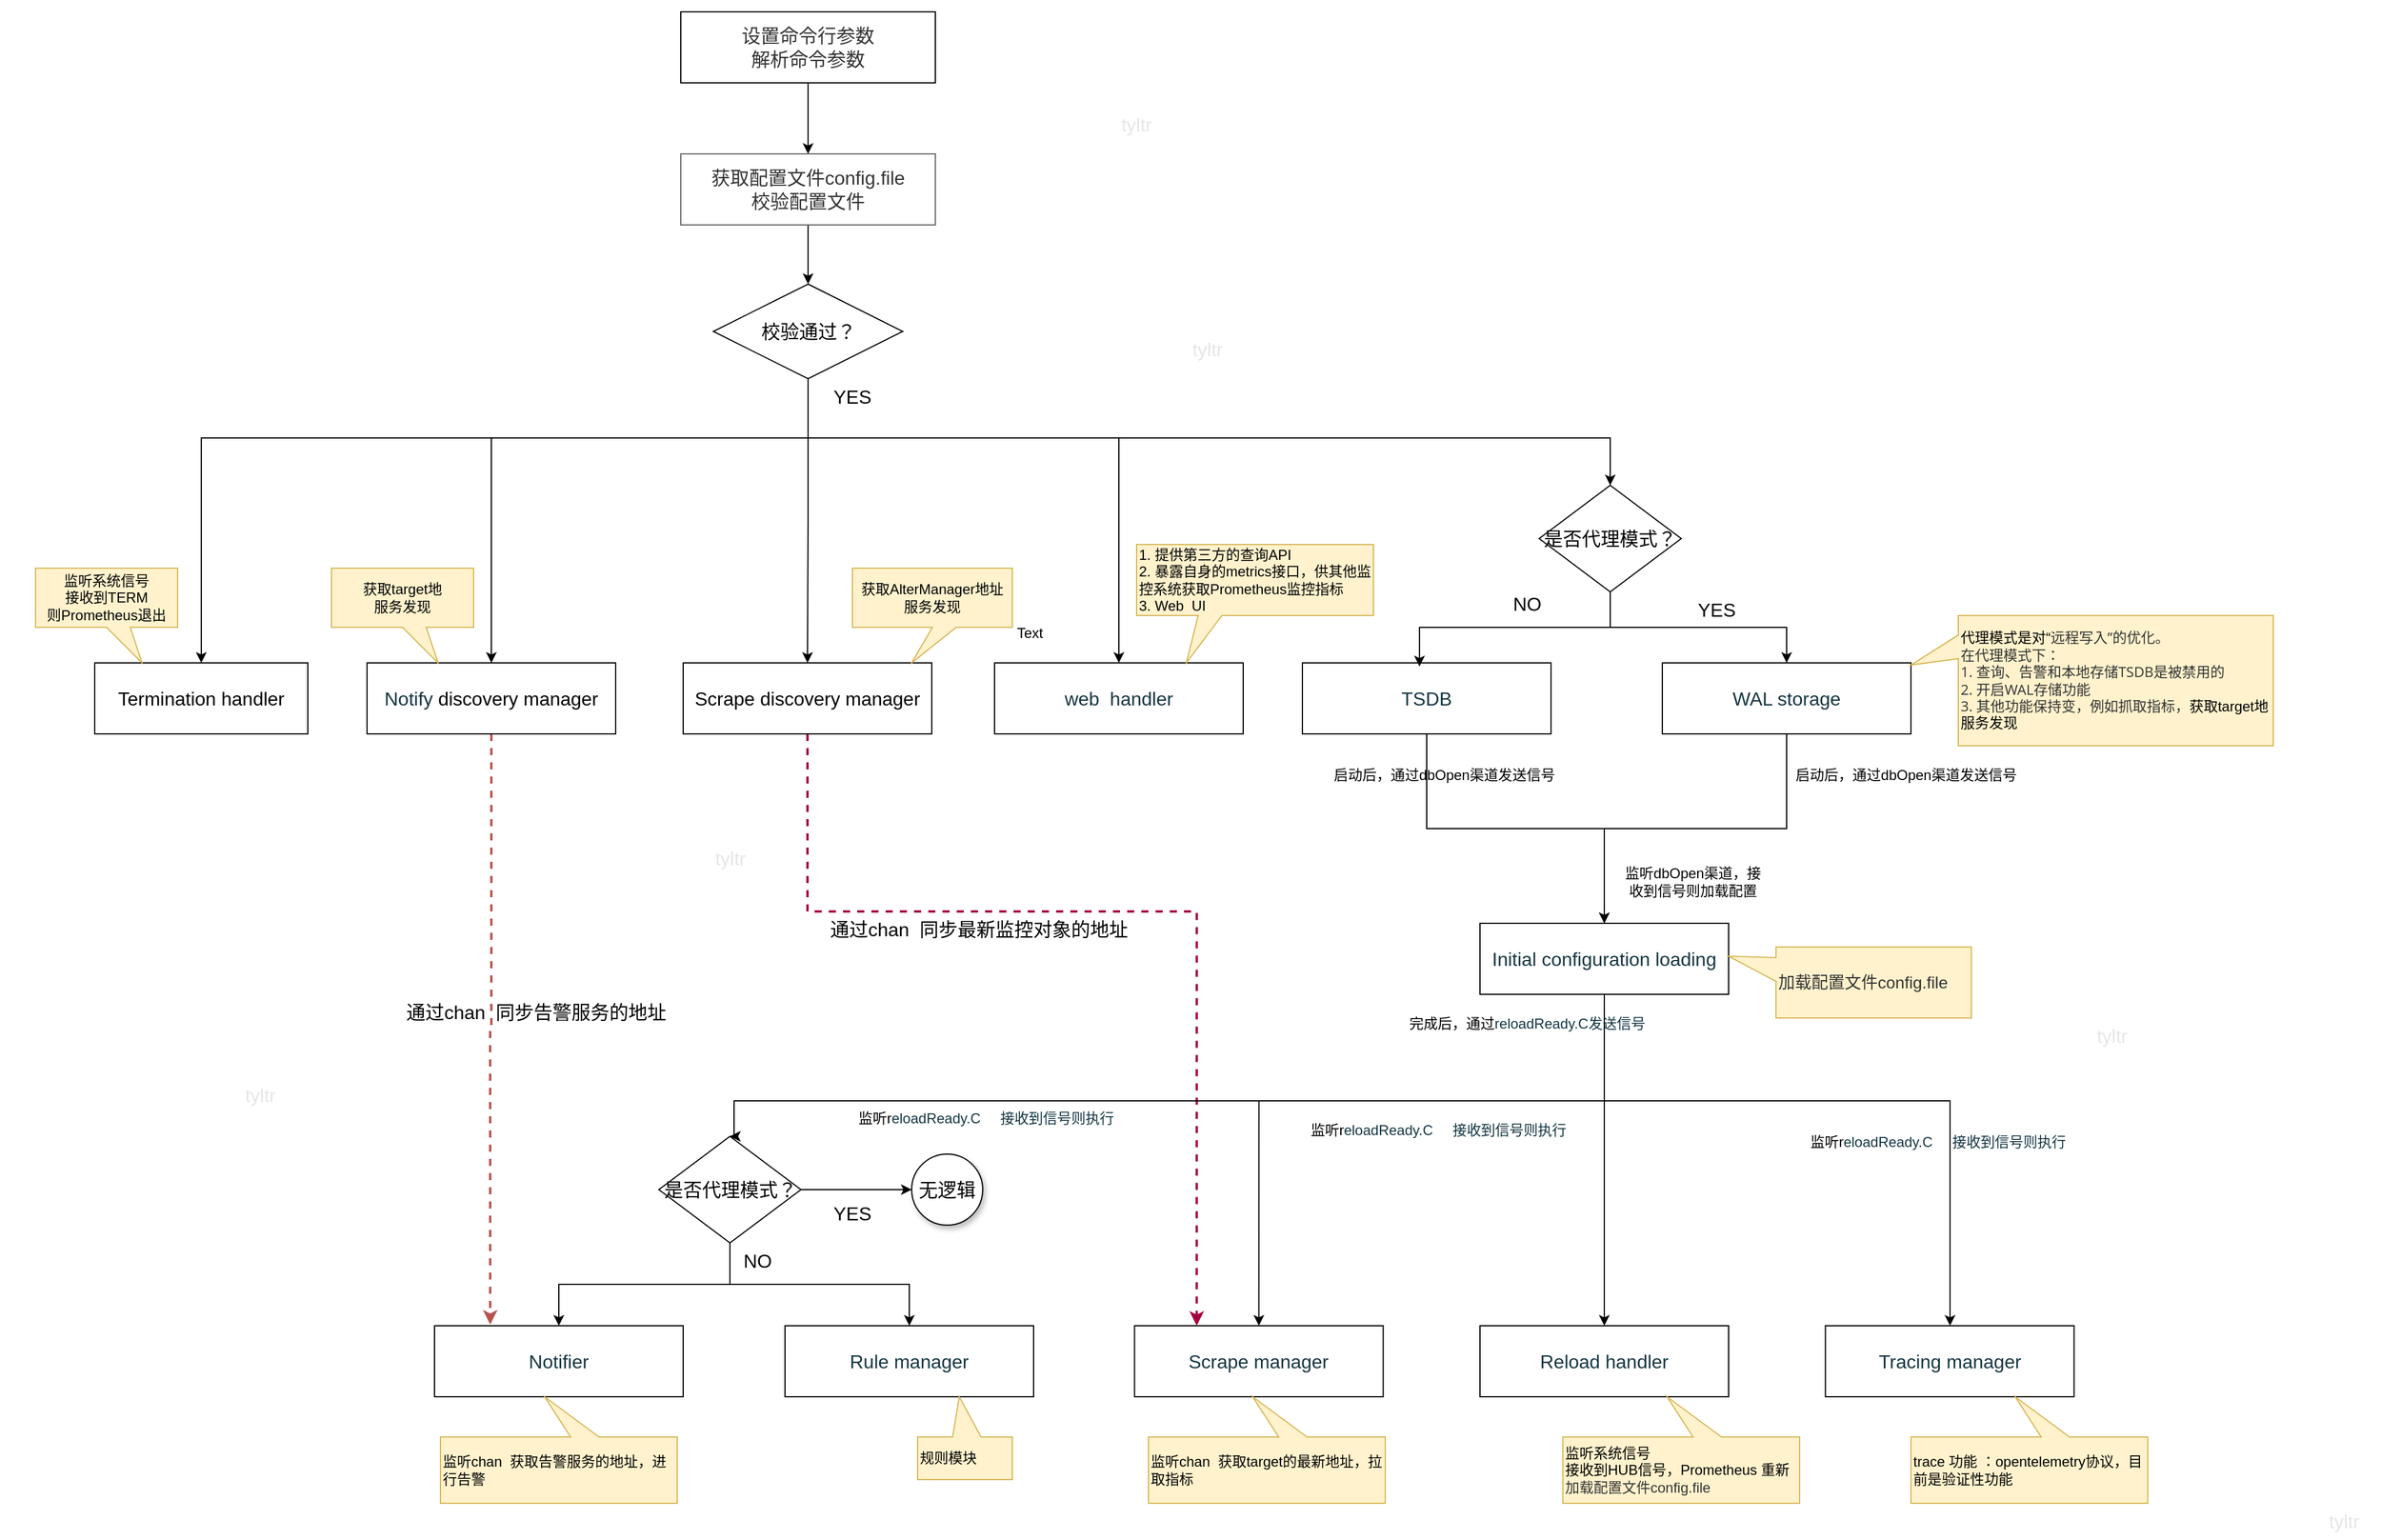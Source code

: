 <mxfile version="24.7.17">
  <diagram name="第 1 页" id="pyD3vghstRLxRCncwUWH">
    <mxGraphModel dx="1674" dy="907" grid="1" gridSize="10" guides="1" tooltips="1" connect="1" arrows="1" fold="1" page="1" pageScale="1" pageWidth="827" pageHeight="1169" background="none" math="0" shadow="0">
      <root>
        <mxCell id="0" />
        <mxCell id="1" parent="0" />
        <mxCell id="j57Ht1CmBVhJHq4vf2Lx-5" style="edgeStyle=orthogonalEdgeStyle;rounded=0;orthogonalLoop=1;jettySize=auto;html=1;exitX=0.5;exitY=1;exitDx=0;exitDy=0;entryX=0.5;entryY=0;entryDx=0;entryDy=0;" parent="1" source="UFW-9TF6IpXk0PB1q6sR-1" target="j57Ht1CmBVhJHq4vf2Lx-4" edge="1">
          <mxGeometry relative="1" as="geometry" />
        </mxCell>
        <mxCell id="UFW-9TF6IpXk0PB1q6sR-1" value="获取配置文件config.file&lt;div style=&quot;font-size: 16px;&quot;&gt;校验配置文件&lt;/div&gt;" style="rounded=0;whiteSpace=wrap;html=1;labelBackgroundColor=none;fillColor=#FFFFFF;strokeColor=#666666;fontColor=#333333;fontSize=16;" parent="1" vertex="1">
          <mxGeometry x="615" y="140" width="215" height="60" as="geometry" />
        </mxCell>
        <mxCell id="j57Ht1CmBVhJHq4vf2Lx-3" value="" style="edgeStyle=orthogonalEdgeStyle;rounded=0;orthogonalLoop=1;jettySize=auto;html=1;" parent="1" source="jQf6ZwEHjVYbVm3GbVBc-33" target="UFW-9TF6IpXk0PB1q6sR-1" edge="1">
          <mxGeometry relative="1" as="geometry" />
        </mxCell>
        <mxCell id="jQf6ZwEHjVYbVm3GbVBc-33" value="&lt;font style=&quot;font-size: 16px;&quot;&gt;设置命令行参数&lt;br&gt;解析命令参数&lt;/font&gt;" style="rounded=0;whiteSpace=wrap;html=1;labelBackgroundColor=none;fillColor=none;strokeColor=#000000;fontColor=#333333;" parent="1" vertex="1">
          <mxGeometry x="615" y="20" width="215" height="60" as="geometry" />
        </mxCell>
        <mxCell id="j57Ht1CmBVhJHq4vf2Lx-20" style="edgeStyle=orthogonalEdgeStyle;rounded=0;orthogonalLoop=1;jettySize=auto;html=1;exitX=0.5;exitY=1;exitDx=0;exitDy=0;" parent="1" source="j57Ht1CmBVhJHq4vf2Lx-4" target="j57Ht1CmBVhJHq4vf2Lx-13" edge="1">
          <mxGeometry relative="1" as="geometry" />
        </mxCell>
        <mxCell id="j57Ht1CmBVhJHq4vf2Lx-21" style="edgeStyle=orthogonalEdgeStyle;rounded=0;orthogonalLoop=1;jettySize=auto;html=1;exitX=0.5;exitY=1;exitDx=0;exitDy=0;entryX=0.5;entryY=0;entryDx=0;entryDy=0;" parent="1" source="j57Ht1CmBVhJHq4vf2Lx-4" target="j57Ht1CmBVhJHq4vf2Lx-11" edge="1">
          <mxGeometry relative="1" as="geometry">
            <Array as="points">
              <mxPoint x="723" y="380" />
              <mxPoint x="455" y="380" />
            </Array>
          </mxGeometry>
        </mxCell>
        <mxCell id="j57Ht1CmBVhJHq4vf2Lx-23" style="edgeStyle=orthogonalEdgeStyle;rounded=0;orthogonalLoop=1;jettySize=auto;html=1;exitX=0.5;exitY=1;exitDx=0;exitDy=0;" parent="1" source="j57Ht1CmBVhJHq4vf2Lx-4" target="j57Ht1CmBVhJHq4vf2Lx-15" edge="1">
          <mxGeometry relative="1" as="geometry">
            <Array as="points">
              <mxPoint x="723" y="380" />
              <mxPoint x="985" y="380" />
            </Array>
          </mxGeometry>
        </mxCell>
        <mxCell id="j57Ht1CmBVhJHq4vf2Lx-25" style="edgeStyle=orthogonalEdgeStyle;rounded=0;orthogonalLoop=1;jettySize=auto;html=1;exitX=0.5;exitY=1;exitDx=0;exitDy=0;entryX=0.5;entryY=0;entryDx=0;entryDy=0;" parent="1" source="j57Ht1CmBVhJHq4vf2Lx-4" target="j57Ht1CmBVhJHq4vf2Lx-24" edge="1">
          <mxGeometry relative="1" as="geometry">
            <Array as="points">
              <mxPoint x="723" y="380" />
              <mxPoint x="1400" y="380" />
            </Array>
          </mxGeometry>
        </mxCell>
        <mxCell id="j57Ht1CmBVhJHq4vf2Lx-26" style="edgeStyle=orthogonalEdgeStyle;rounded=0;orthogonalLoop=1;jettySize=auto;html=1;exitX=0.5;exitY=1;exitDx=0;exitDy=0;entryX=0.5;entryY=0;entryDx=0;entryDy=0;" parent="1" source="j57Ht1CmBVhJHq4vf2Lx-4" target="j57Ht1CmBVhJHq4vf2Lx-7" edge="1">
          <mxGeometry relative="1" as="geometry">
            <Array as="points">
              <mxPoint x="723" y="380" />
              <mxPoint x="210" y="380" />
            </Array>
          </mxGeometry>
        </mxCell>
        <mxCell id="j57Ht1CmBVhJHq4vf2Lx-4" value="&lt;font style=&quot;font-size: 16px;&quot;&gt;校验通过？&lt;/font&gt;" style="rhombus;whiteSpace=wrap;html=1;" parent="1" vertex="1">
          <mxGeometry x="642.5" y="250" width="160" height="80" as="geometry" />
        </mxCell>
        <mxCell id="j57Ht1CmBVhJHq4vf2Lx-7" value="&lt;font style=&quot;font-size: 16px;&quot;&gt;Termination handler&lt;/font&gt;" style="rounded=0;whiteSpace=wrap;html=1;" parent="1" vertex="1">
          <mxGeometry x="120" y="570" width="180" height="60" as="geometry" />
        </mxCell>
        <mxCell id="j57Ht1CmBVhJHq4vf2Lx-10" value="监听系统信号&lt;div&gt;接收到TERM&lt;/div&gt;&lt;div&gt;&lt;span style=&quot;background-color: initial;&quot;&gt;则Prometheus退出&lt;/span&gt;&lt;/div&gt;" style="shape=callout;whiteSpace=wrap;html=1;perimeter=calloutPerimeter;position2=0.75;fillColor=#fff2cc;strokeColor=#d6b656;" parent="1" vertex="1">
          <mxGeometry x="70" y="490" width="120" height="80" as="geometry" />
        </mxCell>
        <mxCell id="j57Ht1CmBVhJHq4vf2Lx-77" value="" style="edgeStyle=orthogonalEdgeStyle;rounded=0;orthogonalLoop=1;jettySize=auto;html=1;entryX=0.224;entryY=-0.017;entryDx=0;entryDy=0;entryPerimeter=0;dashed=1;strokeColor=#b85450;strokeWidth=2;fillColor=#f8cecc;" parent="1" source="j57Ht1CmBVhJHq4vf2Lx-11" target="j57Ht1CmBVhJHq4vf2Lx-61" edge="1">
          <mxGeometry relative="1" as="geometry">
            <mxPoint x="455" y="690" as="targetPoint" />
          </mxGeometry>
        </mxCell>
        <mxCell id="j57Ht1CmBVhJHq4vf2Lx-11" value="&lt;span style=&quot;font-size: 16px; color: rgb(20, 54, 66);&quot;&gt;Notify&lt;/span&gt;&lt;span style=&quot;font-size: 16px;&quot;&gt;&amp;nbsp;discovery manager&lt;/span&gt;" style="rounded=0;whiteSpace=wrap;html=1;labelBackgroundColor=none;" parent="1" vertex="1">
          <mxGeometry x="350" y="570" width="210" height="60" as="geometry" />
        </mxCell>
        <mxCell id="j57Ht1CmBVhJHq4vf2Lx-12" value="获取target地&lt;div&gt;服务发现&lt;/div&gt;" style="shape=callout;whiteSpace=wrap;html=1;perimeter=calloutPerimeter;position2=0.75;fillColor=#fff2cc;strokeColor=#d6b656;" parent="1" vertex="1">
          <mxGeometry x="320" y="490" width="120" height="80" as="geometry" />
        </mxCell>
        <mxCell id="j57Ht1CmBVhJHq4vf2Lx-78" style="edgeStyle=orthogonalEdgeStyle;rounded=0;orthogonalLoop=1;jettySize=auto;html=1;exitX=0.5;exitY=1;exitDx=0;exitDy=0;entryX=0.25;entryY=0;entryDx=0;entryDy=0;dashed=1;strokeWidth=2;strokeColor=#A50040;fillColor=#d80073;" parent="1" source="j57Ht1CmBVhJHq4vf2Lx-13" target="j57Ht1CmBVhJHq4vf2Lx-46" edge="1">
          <mxGeometry relative="1" as="geometry">
            <Array as="points">
              <mxPoint x="722" y="780" />
              <mxPoint x="1051" y="780" />
            </Array>
          </mxGeometry>
        </mxCell>
        <mxCell id="j57Ht1CmBVhJHq4vf2Lx-13" value="&lt;span style=&quot;font-size: 16px;&quot;&gt;Scrape discovery manager&lt;/span&gt;" style="rounded=0;whiteSpace=wrap;html=1;labelBackgroundColor=none;" parent="1" vertex="1">
          <mxGeometry x="617" y="570" width="210" height="60" as="geometry" />
        </mxCell>
        <mxCell id="j57Ht1CmBVhJHq4vf2Lx-14" value="获取AlterManager地址&lt;div&gt;服务发现&lt;/div&gt;" style="shape=callout;whiteSpace=wrap;html=1;perimeter=calloutPerimeter;position2=0.37;fillColor=#fff2cc;strokeColor=#d6b656;" parent="1" vertex="1">
          <mxGeometry x="760" y="490" width="135" height="80" as="geometry" />
        </mxCell>
        <mxCell id="j57Ht1CmBVhJHq4vf2Lx-15" value="&lt;font color=&quot;#143642&quot;&gt;&lt;span style=&quot;font-size: 16px;&quot;&gt;web&amp;nbsp; handler&lt;/span&gt;&lt;/font&gt;" style="rounded=0;whiteSpace=wrap;html=1;labelBackgroundColor=none;" parent="1" vertex="1">
          <mxGeometry x="880" y="570" width="210" height="60" as="geometry" />
        </mxCell>
        <mxCell id="j57Ht1CmBVhJHq4vf2Lx-16" value="1. 提供第三方的查询API&lt;div&gt;2. 暴露自身的metrics接口，供其他监控系统获取Prometheus监控指标&lt;/div&gt;&lt;div&gt;3. Web&amp;nbsp; UI&lt;/div&gt;" style="shape=callout;whiteSpace=wrap;html=1;perimeter=calloutPerimeter;position2=0.21;fillColor=#fff2cc;strokeColor=#d6b656;align=left;size=40;position=0.26;" parent="1" vertex="1">
          <mxGeometry x="1000" y="470" width="200" height="100" as="geometry" />
        </mxCell>
        <mxCell id="j57Ht1CmBVhJHq4vf2Lx-30" style="edgeStyle=orthogonalEdgeStyle;rounded=0;orthogonalLoop=1;jettySize=auto;html=1;exitX=0.5;exitY=1;exitDx=0;exitDy=0;" parent="1" source="j57Ht1CmBVhJHq4vf2Lx-24" target="j57Ht1CmBVhJHq4vf2Lx-28" edge="1">
          <mxGeometry relative="1" as="geometry" />
        </mxCell>
        <mxCell id="j57Ht1CmBVhJHq4vf2Lx-24" value="&lt;font style=&quot;font-size: 16px;&quot;&gt;是否代理模式？&lt;/font&gt;" style="rhombus;whiteSpace=wrap;html=1;" parent="1" vertex="1">
          <mxGeometry x="1340" y="420" width="120" height="90" as="geometry" />
        </mxCell>
        <mxCell id="j57Ht1CmBVhJHq4vf2Lx-41" style="edgeStyle=orthogonalEdgeStyle;rounded=0;orthogonalLoop=1;jettySize=auto;html=1;exitX=0.5;exitY=1;exitDx=0;exitDy=0;entryX=0.5;entryY=0;entryDx=0;entryDy=0;" parent="1" source="j57Ht1CmBVhJHq4vf2Lx-27" target="j57Ht1CmBVhJHq4vf2Lx-35" edge="1">
          <mxGeometry relative="1" as="geometry" />
        </mxCell>
        <mxCell id="j57Ht1CmBVhJHq4vf2Lx-27" value="&lt;font color=&quot;#143642&quot;&gt;&lt;span style=&quot;font-size: 16px;&quot;&gt;TSDB&lt;/span&gt;&lt;/font&gt;" style="rounded=0;whiteSpace=wrap;html=1;labelBackgroundColor=none;" parent="1" vertex="1">
          <mxGeometry x="1140" y="570" width="210" height="60" as="geometry" />
        </mxCell>
        <mxCell id="j57Ht1CmBVhJHq4vf2Lx-37" style="edgeStyle=orthogonalEdgeStyle;rounded=0;orthogonalLoop=1;jettySize=auto;html=1;exitX=0.5;exitY=1;exitDx=0;exitDy=0;entryX=0.5;entryY=0;entryDx=0;entryDy=0;" parent="1" source="j57Ht1CmBVhJHq4vf2Lx-28" target="j57Ht1CmBVhJHq4vf2Lx-35" edge="1">
          <mxGeometry relative="1" as="geometry" />
        </mxCell>
        <mxCell id="j57Ht1CmBVhJHq4vf2Lx-28" value="&lt;span style=&quot;color: rgb(20, 54, 66);&quot;&gt;&lt;font style=&quot;font-size: 16px;&quot;&gt;WAL storage&lt;/font&gt;&lt;/span&gt;" style="rounded=0;whiteSpace=wrap;html=1;labelBackgroundColor=none;" parent="1" vertex="1">
          <mxGeometry x="1444" y="570" width="210" height="60" as="geometry" />
        </mxCell>
        <mxCell id="j57Ht1CmBVhJHq4vf2Lx-29" style="edgeStyle=orthogonalEdgeStyle;rounded=0;orthogonalLoop=1;jettySize=auto;html=1;exitX=0.5;exitY=1;exitDx=0;exitDy=0;entryX=0.471;entryY=0.05;entryDx=0;entryDy=0;entryPerimeter=0;" parent="1" source="j57Ht1CmBVhJHq4vf2Lx-24" target="j57Ht1CmBVhJHq4vf2Lx-27" edge="1">
          <mxGeometry relative="1" as="geometry" />
        </mxCell>
        <mxCell id="j57Ht1CmBVhJHq4vf2Lx-31" value="&lt;font style=&quot;font-size: 16px;&quot;&gt;NO&lt;/font&gt;" style="text;html=1;align=center;verticalAlign=middle;whiteSpace=wrap;rounded=0;" parent="1" vertex="1">
          <mxGeometry x="1300" y="505" width="60" height="30" as="geometry" />
        </mxCell>
        <mxCell id="j57Ht1CmBVhJHq4vf2Lx-32" value="&lt;span style=&quot;font-size: 16px;&quot;&gt;YES&lt;/span&gt;" style="text;html=1;align=center;verticalAlign=middle;whiteSpace=wrap;rounded=0;" parent="1" vertex="1">
          <mxGeometry x="1460" y="510" width="60" height="30" as="geometry" />
        </mxCell>
        <mxCell id="j57Ht1CmBVhJHq4vf2Lx-49" style="edgeStyle=orthogonalEdgeStyle;rounded=0;orthogonalLoop=1;jettySize=auto;html=1;exitX=0.5;exitY=1;exitDx=0;exitDy=0;entryX=0.5;entryY=0;entryDx=0;entryDy=0;" parent="1" source="j57Ht1CmBVhJHq4vf2Lx-35" target="j57Ht1CmBVhJHq4vf2Lx-46" edge="1">
          <mxGeometry relative="1" as="geometry">
            <Array as="points">
              <mxPoint x="1395" y="940" />
              <mxPoint x="1103" y="940" />
            </Array>
          </mxGeometry>
        </mxCell>
        <mxCell id="j57Ht1CmBVhJHq4vf2Lx-50" style="edgeStyle=orthogonalEdgeStyle;rounded=0;orthogonalLoop=1;jettySize=auto;html=1;exitX=0.5;exitY=1;exitDx=0;exitDy=0;" parent="1" source="j57Ht1CmBVhJHq4vf2Lx-35" target="j57Ht1CmBVhJHq4vf2Lx-47" edge="1">
          <mxGeometry relative="1" as="geometry" />
        </mxCell>
        <mxCell id="j57Ht1CmBVhJHq4vf2Lx-59" style="edgeStyle=orthogonalEdgeStyle;rounded=0;orthogonalLoop=1;jettySize=auto;html=1;exitX=0.5;exitY=1;exitDx=0;exitDy=0;" parent="1" source="j57Ht1CmBVhJHq4vf2Lx-35" target="j57Ht1CmBVhJHq4vf2Lx-48" edge="1">
          <mxGeometry relative="1" as="geometry">
            <Array as="points">
              <mxPoint x="1395" y="940" />
              <mxPoint x="1687" y="940" />
            </Array>
          </mxGeometry>
        </mxCell>
        <mxCell id="j57Ht1CmBVhJHq4vf2Lx-60" style="edgeStyle=orthogonalEdgeStyle;rounded=0;orthogonalLoop=1;jettySize=auto;html=1;exitX=0.5;exitY=1;exitDx=0;exitDy=0;entryX=0.5;entryY=0;entryDx=0;entryDy=0;" parent="1" source="j57Ht1CmBVhJHq4vf2Lx-35" target="j57Ht1CmBVhJHq4vf2Lx-57" edge="1">
          <mxGeometry relative="1" as="geometry">
            <Array as="points">
              <mxPoint x="1395" y="940" />
              <mxPoint x="660" y="940" />
              <mxPoint x="660" y="970" />
            </Array>
          </mxGeometry>
        </mxCell>
        <mxCell id="j57Ht1CmBVhJHq4vf2Lx-35" value="&lt;span style=&quot;color: rgb(20, 54, 66);&quot;&gt;&lt;font style=&quot;font-size: 16px;&quot;&gt;Initial configuration loading&lt;/font&gt;&lt;/span&gt;" style="rounded=0;whiteSpace=wrap;html=1;" parent="1" vertex="1">
          <mxGeometry x="1290" y="790" width="210" height="60" as="geometry" />
        </mxCell>
        <mxCell id="j57Ht1CmBVhJHq4vf2Lx-39" value="&lt;span style=&quot;color: rgb(51, 51, 51); text-align: center; font-size: 14px;&quot;&gt;&lt;font style=&quot;font-size: 14px;&quot;&gt;加载配置文件config.file&lt;/font&gt;&lt;/span&gt;" style="shape=callout;whiteSpace=wrap;html=1;perimeter=calloutPerimeter;position2=0.13;fillColor=#fff2cc;strokeColor=#d6b656;align=left;size=40;position=0.15;base=20;direction=south;" parent="1" vertex="1">
          <mxGeometry x="1500" y="810" width="205" height="60" as="geometry" />
        </mxCell>
        <mxCell id="j57Ht1CmBVhJHq4vf2Lx-40" value="&lt;div style=&quot;orphans: 4;&quot;&gt;&lt;font style=&quot;background-color: initial;&quot;&gt;代理模式是对“&lt;span style=&quot;caret-color: rgb(0, 122, 255); color: rgb(51, 51, 51); font-family: &amp;quot;Open Sans&amp;quot;, &amp;quot;Clear Sans&amp;quot;, &amp;quot;Helvetica Neue&amp;quot;, Helvetica, Arial, &amp;quot;Segoe UI Emoji&amp;quot;, sans-serif; orphans: 4; white-space-collapse: preserve;&quot;&gt;远程写入”的优化。&lt;/span&gt;&lt;/font&gt;&lt;/div&gt;&lt;div style=&quot;orphans: 4;&quot;&gt;&lt;span style=&quot;background-color: initial; caret-color: rgb(0, 122, 255); white-space-collapse: preserve;&quot;&gt;&lt;font face=&quot;Open Sans, Clear Sans, Helvetica Neue, Helvetica, Arial, Segoe UI Emoji, sans-serif&quot; color=&quot;#333333&quot;&gt;在代理模式下：&lt;/font&gt;&lt;/span&gt;&lt;/div&gt;&lt;div style=&quot;orphans: 4;&quot;&gt;&lt;span style=&quot;color: rgb(51, 51, 51); font-family: &amp;quot;Open Sans&amp;quot;, &amp;quot;Clear Sans&amp;quot;, &amp;quot;Helvetica Neue&amp;quot;, Helvetica, Arial, &amp;quot;Segoe UI Emoji&amp;quot;, sans-serif; background-color: initial; caret-color: rgb(0, 122, 255); white-space-collapse: preserve;&quot;&gt;1. 查询、告警和本地存储TSDB是被禁用的&lt;/span&gt;&lt;br&gt;&lt;span style=&quot;color: rgb(51, 51, 51); font-family: &amp;quot;Open Sans&amp;quot;, &amp;quot;Clear Sans&amp;quot;, &amp;quot;Helvetica Neue&amp;quot;, Helvetica, Arial, &amp;quot;Segoe UI Emoji&amp;quot;, sans-serif; background-color: initial; caret-color: rgb(0, 122, 255); white-space-collapse: preserve;&quot;&gt;2. 开启WAL存储功能&lt;/span&gt;&lt;br&gt;&lt;/div&gt;&lt;div style=&quot;orphans: 4;&quot;&gt;&lt;span style=&quot;color: rgb(51, 51, 51); font-family: &amp;quot;Open Sans&amp;quot;, &amp;quot;Clear Sans&amp;quot;, &amp;quot;Helvetica Neue&amp;quot;, Helvetica, Arial, &amp;quot;Segoe UI Emoji&amp;quot;, sans-serif; background-color: initial; caret-color: rgb(0, 122, 255); white-space-collapse: preserve;&quot;&gt;3. 其他功能保持变，例如抓取指标，&lt;/span&gt;&lt;span style=&quot;text-align: center; background-color: initial;&quot;&gt;获取target地&lt;/span&gt;&lt;span style=&quot;text-align: center; background-color: initial;&quot;&gt;服务发现&lt;/span&gt;&lt;/div&gt;" style="shape=callout;whiteSpace=wrap;html=1;perimeter=calloutPerimeter;position2=0.38;fillColor=#fff2cc;strokeColor=#d6b656;align=left;size=40;position=0.15;base=20;direction=south;" parent="1" vertex="1">
          <mxGeometry x="1654" y="530" width="306" height="110" as="geometry" />
        </mxCell>
        <mxCell id="j57Ht1CmBVhJHq4vf2Lx-42" value="启动后，通过dbOpen渠道发送信号" style="text;html=1;align=center;verticalAlign=middle;whiteSpace=wrap;rounded=0;" parent="1" vertex="1">
          <mxGeometry x="1540" y="650" width="220" height="30" as="geometry" />
        </mxCell>
        <mxCell id="j57Ht1CmBVhJHq4vf2Lx-43" value="启动后，通过dbOpen渠道发送信号" style="text;html=1;align=center;verticalAlign=middle;whiteSpace=wrap;rounded=0;" parent="1" vertex="1">
          <mxGeometry x="1150" y="650" width="220" height="30" as="geometry" />
        </mxCell>
        <mxCell id="j57Ht1CmBVhJHq4vf2Lx-44" value="监听dbOpen渠道，接收到信号则加载配置" style="text;html=1;align=center;verticalAlign=middle;whiteSpace=wrap;rounded=0;" parent="1" vertex="1">
          <mxGeometry x="1410" y="740" width="120" height="30" as="geometry" />
        </mxCell>
        <mxCell id="j57Ht1CmBVhJHq4vf2Lx-46" value="&lt;span style=&quot;color: rgb(20, 54, 66);&quot;&gt;&lt;font style=&quot;font-size: 16px;&quot;&gt;Scrape manager&lt;/font&gt;&lt;/span&gt;" style="rounded=0;whiteSpace=wrap;html=1;" parent="1" vertex="1">
          <mxGeometry x="998.25" y="1130" width="210" height="60" as="geometry" />
        </mxCell>
        <mxCell id="j57Ht1CmBVhJHq4vf2Lx-47" value="&lt;span style=&quot;color: rgb(20, 54, 66);&quot;&gt;&lt;font style=&quot;font-size: 16px;&quot;&gt;Reload handler&lt;/font&gt;&lt;/span&gt;" style="rounded=0;whiteSpace=wrap;html=1;" parent="1" vertex="1">
          <mxGeometry x="1290" y="1130" width="210" height="60" as="geometry" />
        </mxCell>
        <mxCell id="j57Ht1CmBVhJHq4vf2Lx-48" value="&lt;span style=&quot;color: rgb(20, 54, 66);&quot;&gt;&lt;font style=&quot;font-size: 16px;&quot;&gt;Tracing manager&lt;/font&gt;&lt;/span&gt;" style="rounded=0;whiteSpace=wrap;html=1;" parent="1" vertex="1">
          <mxGeometry x="1581.75" y="1130" width="210" height="60" as="geometry" />
        </mxCell>
        <mxCell id="j57Ht1CmBVhJHq4vf2Lx-54" value="完成后，通过&lt;span style=&quot;color: rgb(20, 54, 66);&quot;&gt;reloadReady.C发送信号&lt;/span&gt;&lt;span style=&quot;color: rgba(0, 0, 0, 0); font-family: monospace; font-size: 0px; text-align: start; text-wrap: nowrap;&quot;&gt;%3CmxGraphModel%3E%3Croot%3E%3CmxCell%20id%3D%220%22%2F%3E%3CmxCell%20id%3D%221%22%20parent%3D%220%22%2F%3E%3CmxCell%20id%3D%222%22%20value%3D%22%E7%9B%91%E5%90%ACdbOpen%E6%B8%A0%E9%81%93%EF%BC%8C%E6%8E%A5%E6%94%B6%E5%88%B0%E4%BF%A1%E5%8F%B7%E5%88%99%E5%8A%A0%E8%BD%BD%E9%85%8D%E7%BD%AE%22%20style%3D%22text%3Bhtml%3D1%3Balign%3Dcenter%3BverticalAlign%3Dmiddle%3BwhiteSpace%3Dwrap%3Brounded%3D0%3B%22%20vertex%3D%221%22%20parent%3D%221%22%3E%3CmxGeometry%20x%3D%221410%22%20y%3D%22740%22%20width%3D%22120%22%20height%3D%2230%22%20as%3D%22geometry%22%2F%3E%3C%2FmxCell%3E%3C%2Froot%3E%3C%2FmxGraphModel%3E&lt;/span&gt;" style="text;html=1;align=center;verticalAlign=middle;whiteSpace=wrap;rounded=0;" parent="1" vertex="1">
          <mxGeometry x="1225" y="860" width="210" height="30" as="geometry" />
        </mxCell>
        <mxCell id="j57Ht1CmBVhJHq4vf2Lx-56" value="监听r&lt;span style=&quot;color: rgb(20, 54, 66);&quot;&gt;eloadReady.C&amp;nbsp; &amp;nbsp; &amp;nbsp;&lt;/span&gt;&lt;span style=&quot;background-color: initial; color: rgb(20, 54, 66);&quot;&gt;接收到信号则执行&lt;/span&gt;&lt;span style=&quot;background-color: initial; text-wrap: nowrap; color: rgba(0, 0, 0, 0); font-family: monospace; font-size: 0px; text-align: start;&quot;&gt;%3CmxGraphModel%3E%3Croot%3E%3CmxCell%20id%3D%220%22%2F%3E%3CmxCell%20id%3D%221%22%20parent%3D%220%22%2F%3E%3CmxCell%20id%3D%222%22%20value%3D%22%E7%9B%91%E5%90%ACdbOpen%E6%B8%A0%E9%81%93%EF%BC%8C%E6%8E%A5%E6%94%B6%E5%88%B0%E4%BF%A1%E5%8F%B7%E5%88%99%E5%8A%A0%E8%BD%BD%E9%85%8D%E7%BD%AE%22%20style%3D%22text%3Bhtml%3D1%3Balign%3Dcenter%3BverticalAlign%3Dmiddle%3BwhiteSpace%3Dwrap%3Brounded%3D0%3B%22%20vertex%3D%221%22%20parent%3D%221%22%3E%3CmxGeometry%20x%3D%221410%22%20y%3D%22740%22%20width%3D%22120%22%20height%3D%2230%22%20as%3D%22geometry%22%2F%3E%3C%2FmxCell%3E%3C%2Froot%3E%3C%2FmxGraphModel%3E&lt;/span&gt;" style="text;html=1;align=center;verticalAlign=middle;whiteSpace=wrap;rounded=0;" parent="1" vertex="1">
          <mxGeometry x="1561.75" y="960" width="230" height="30" as="geometry" />
        </mxCell>
        <mxCell id="j57Ht1CmBVhJHq4vf2Lx-63" style="edgeStyle=orthogonalEdgeStyle;rounded=0;orthogonalLoop=1;jettySize=auto;html=1;exitX=0.5;exitY=1;exitDx=0;exitDy=0;entryX=0.5;entryY=0;entryDx=0;entryDy=0;" parent="1" source="j57Ht1CmBVhJHq4vf2Lx-57" target="j57Ht1CmBVhJHq4vf2Lx-61" edge="1">
          <mxGeometry relative="1" as="geometry" />
        </mxCell>
        <mxCell id="j57Ht1CmBVhJHq4vf2Lx-64" style="edgeStyle=orthogonalEdgeStyle;rounded=0;orthogonalLoop=1;jettySize=auto;html=1;exitX=0.5;exitY=1;exitDx=0;exitDy=0;" parent="1" source="j57Ht1CmBVhJHq4vf2Lx-57" target="j57Ht1CmBVhJHq4vf2Lx-62" edge="1">
          <mxGeometry relative="1" as="geometry" />
        </mxCell>
        <mxCell id="j57Ht1CmBVhJHq4vf2Lx-86" style="edgeStyle=orthogonalEdgeStyle;rounded=0;orthogonalLoop=1;jettySize=auto;html=1;exitX=1;exitY=0.5;exitDx=0;exitDy=0;entryX=0;entryY=0.5;entryDx=0;entryDy=0;" parent="1" source="j57Ht1CmBVhJHq4vf2Lx-57" target="j57Ht1CmBVhJHq4vf2Lx-85" edge="1">
          <mxGeometry relative="1" as="geometry" />
        </mxCell>
        <mxCell id="j57Ht1CmBVhJHq4vf2Lx-57" value="&lt;font style=&quot;font-size: 16px;&quot;&gt;是否代理模式？&lt;/font&gt;" style="rhombus;whiteSpace=wrap;html=1;" parent="1" vertex="1">
          <mxGeometry x="596.5" y="970" width="120" height="90" as="geometry" />
        </mxCell>
        <mxCell id="j57Ht1CmBVhJHq4vf2Lx-61" value="&lt;span style=&quot;color: rgb(20, 54, 66);&quot;&gt;&lt;font style=&quot;font-size: 16px;&quot;&gt;Notifier&lt;/font&gt;&lt;/span&gt;" style="rounded=0;whiteSpace=wrap;html=1;" parent="1" vertex="1">
          <mxGeometry x="407" y="1130" width="210" height="60" as="geometry" />
        </mxCell>
        <mxCell id="j57Ht1CmBVhJHq4vf2Lx-62" value="&lt;span style=&quot;color: rgb(20, 54, 66);&quot;&gt;&lt;font style=&quot;font-size: 16px;&quot;&gt;Rule manager&lt;/font&gt;&lt;/span&gt;" style="rounded=0;whiteSpace=wrap;html=1;" parent="1" vertex="1">
          <mxGeometry x="703" y="1130" width="210" height="60" as="geometry" />
        </mxCell>
        <mxCell id="j57Ht1CmBVhJHq4vf2Lx-65" value="监听r&lt;span style=&quot;color: rgb(20, 54, 66);&quot;&gt;eloadReady.C&amp;nbsp; &amp;nbsp; &amp;nbsp;&lt;/span&gt;&lt;span style=&quot;background-color: initial; color: rgb(20, 54, 66);&quot;&gt;接收到信号则执行&lt;/span&gt;&lt;span style=&quot;background-color: initial; text-wrap: nowrap; color: rgba(0, 0, 0, 0); font-family: monospace; font-size: 0px; text-align: start;&quot;&gt;%3CmxGraphModel%3E%3Croot%3E%3CmxCell%20id%3D%220%22%2F%3E%3CmxCell%20id%3D%221%22%20parent%3D%220%22%2F%3E%3CmxCell%20id%3D%222%22%20value%3D%22%E7%9B%91%E5%90%ACdbOpen%E6%B8%A0%E9%81%93%EF%BC%8C%E6%8E%A5%E6%94%B6%E5%88%B0%E4%BF%A1%E5%8F%B7%E5%88%99%E5%8A%A0%E8%BD%BD%E9%85%8D%E7%BD%AE%22%20style%3D%22text%3Bhtml%3D1%3Balign%3Dcenter%3BverticalAlign%3Dmiddle%3BwhiteSpace%3Dwrap%3Brounded%3D0%3B%22%20vertex%3D%221%22%20parent%3D%221%22%3E%3CmxGeometry%20x%3D%221410%22%20y%3D%22740%22%20width%3D%22120%22%20height%3D%2230%22%20as%3D%22geometry%22%2F%3E%3C%2FmxCell%3E%3C%2Froot%3E%3C%2FmxGraphModel%3E&lt;/span&gt;" style="text;html=1;align=center;verticalAlign=middle;whiteSpace=wrap;rounded=0;" parent="1" vertex="1">
          <mxGeometry x="1140" y="950" width="230" height="30" as="geometry" />
        </mxCell>
        <mxCell id="j57Ht1CmBVhJHq4vf2Lx-66" value="&lt;div style=&quot;&quot;&gt;&lt;font style=&quot;font-size: 12px;&quot;&gt;监听系统信号&lt;/font&gt;&lt;/div&gt;&lt;div style=&quot;&quot;&gt;&lt;font style=&quot;font-size: 12px;&quot;&gt;&lt;span style=&quot;background-color: initial;&quot;&gt;接收到HUB信号，&lt;/span&gt;&lt;span style=&quot;background-color: initial;&quot;&gt;Prometheus 重新&lt;/span&gt;&lt;span style=&quot;color: rgb(51, 51, 51); text-align: center; background-color: initial;&quot;&gt;加载配置文件config.file&lt;/span&gt;&lt;/font&gt;&lt;/div&gt;" style="shape=callout;whiteSpace=wrap;html=1;perimeter=calloutPerimeter;position2=0.56;fillColor=#fff2cc;strokeColor=#d6b656;align=left;size=34;position=0.33;base=24;direction=west;" parent="1" vertex="1">
          <mxGeometry x="1360" y="1190" width="200" height="90" as="geometry" />
        </mxCell>
        <mxCell id="j57Ht1CmBVhJHq4vf2Lx-68" value="&lt;div style=&quot;&quot;&gt;trace 功能 ：opentelemetry协议，目前是验证性功能&lt;/div&gt;" style="shape=callout;whiteSpace=wrap;html=1;perimeter=calloutPerimeter;position2=0.56;fillColor=#fff2cc;strokeColor=#d6b656;align=left;size=34;position=0.33;base=24;direction=west;" parent="1" vertex="1">
          <mxGeometry x="1654" y="1190" width="200" height="90" as="geometry" />
        </mxCell>
        <mxCell id="j57Ht1CmBVhJHq4vf2Lx-69" value="&lt;div style=&quot;&quot;&gt;监听chan&amp;nbsp; 获取target的最新地址，拉取指标&lt;/div&gt;" style="shape=callout;whiteSpace=wrap;html=1;perimeter=calloutPerimeter;position2=0.56;fillColor=#fff2cc;strokeColor=#d6b656;align=left;size=34;position=0.33;base=24;direction=west;" parent="1" vertex="1">
          <mxGeometry x="1010" y="1190" width="200" height="90" as="geometry" />
        </mxCell>
        <mxCell id="j57Ht1CmBVhJHq4vf2Lx-71" value="&lt;span style=&quot;color: rgb(20, 54, 66);&quot;&gt;&lt;font style=&quot;font-size: 16px;&quot; color=&quot;#000000&quot;&gt;通过chan&amp;nbsp; 同步最新监控对象的地址&lt;/font&gt;&lt;/span&gt;" style="text;html=1;align=center;verticalAlign=middle;whiteSpace=wrap;rounded=0;dashed=1;" parent="1" vertex="1">
          <mxGeometry x="716.5" y="780" width="300" height="30" as="geometry" />
        </mxCell>
        <mxCell id="j57Ht1CmBVhJHq4vf2Lx-74" value="监听r&lt;span style=&quot;color: rgb(20, 54, 66);&quot;&gt;eloadReady.C&amp;nbsp; &amp;nbsp; &amp;nbsp;&lt;/span&gt;&lt;span style=&quot;background-color: initial; color: rgb(20, 54, 66);&quot;&gt;接收到信号则执行&lt;/span&gt;&lt;span style=&quot;background-color: initial; text-wrap: nowrap; color: rgba(0, 0, 0, 0); font-family: monospace; font-size: 0px; text-align: start;&quot;&gt;%3CmxGraphModel%3E%3Croot%3E%3CmxCell%20id%3D%220%22%2F%3E%3CmxCell%20id%3D%221%22%20parent%3D%220%22%2F%3E%3CmxCell%20id%3D%222%22%20value%3D%22%E7%9B%91%E5%90%ACdbOpen%E6%B8%A0%E9%81%93%EF%BC%8C%E6%8E%A5%E6%94%B6%E5%88%B0%E4%BF%A1%E5%8F%B7%E5%88%99%E5%8A%A0%E8%BD%BD%E9%85%8D%E7%BD%AE%22%20style%3D%22text%3Bhtml%3D1%3Balign%3Dcenter%3BverticalAlign%3Dmiddle%3BwhiteSpace%3Dwrap%3Brounded%3D0%3B%22%20vertex%3D%221%22%20parent%3D%221%22%3E%3CmxGeometry%20x%3D%221410%22%20y%3D%22740%22%20width%3D%22120%22%20height%3D%2230%22%20as%3D%22geometry%22%2F%3E%3C%2FmxCell%3E%3C%2Froot%3E%3C%2FmxGraphModel%3E&lt;/span&gt;" style="text;html=1;align=center;verticalAlign=middle;whiteSpace=wrap;rounded=0;" parent="1" vertex="1">
          <mxGeometry x="758" y="940" width="230" height="30" as="geometry" />
        </mxCell>
        <mxCell id="j57Ht1CmBVhJHq4vf2Lx-79" value="&lt;div style=&quot;&quot;&gt;监听chan&amp;nbsp; 获取告警服务的地址，进行告警&lt;/div&gt;" style="shape=callout;whiteSpace=wrap;html=1;perimeter=calloutPerimeter;position2=0.56;fillColor=#fff2cc;strokeColor=#d6b656;align=left;size=34;position=0.33;base=24;direction=west;" parent="1" vertex="1">
          <mxGeometry x="412" y="1190" width="200" height="90" as="geometry" />
        </mxCell>
        <mxCell id="j57Ht1CmBVhJHq4vf2Lx-80" value="&lt;span style=&quot;color: rgb(20, 54, 66);&quot;&gt;&lt;font style=&quot;font-size: 16px;&quot; color=&quot;#000000&quot;&gt;通过chan&amp;nbsp; 同步告警服务的地址&lt;/font&gt;&lt;/span&gt;" style="text;html=1;align=center;verticalAlign=middle;whiteSpace=wrap;rounded=0;dashed=1;" parent="1" vertex="1">
          <mxGeometry x="342.5" y="850" width="300" height="30" as="geometry" />
        </mxCell>
        <mxCell id="j57Ht1CmBVhJHq4vf2Lx-81" value="&lt;font style=&quot;font-size: 16px;&quot;&gt;NO&lt;/font&gt;" style="text;html=1;align=center;verticalAlign=middle;whiteSpace=wrap;rounded=0;" parent="1" vertex="1">
          <mxGeometry x="650" y="1060" width="60" height="30" as="geometry" />
        </mxCell>
        <mxCell id="j57Ht1CmBVhJHq4vf2Lx-83" value="&lt;span style=&quot;font-size: 16px;&quot;&gt;YES&lt;/span&gt;" style="text;html=1;align=center;verticalAlign=middle;whiteSpace=wrap;rounded=0;" parent="1" vertex="1">
          <mxGeometry x="730" y="1020" width="60" height="30" as="geometry" />
        </mxCell>
        <mxCell id="j57Ht1CmBVhJHq4vf2Lx-85" value="&lt;font style=&quot;font-size: 16px;&quot;&gt;无逻辑&lt;/font&gt;" style="ellipse;whiteSpace=wrap;html=1;aspect=fixed;shadow=1;" parent="1" vertex="1">
          <mxGeometry x="810" y="985" width="60" height="60" as="geometry" />
        </mxCell>
        <mxCell id="j57Ht1CmBVhJHq4vf2Lx-87" value="&lt;div style=&quot;&quot;&gt;规则模块&lt;/div&gt;" style="shape=callout;whiteSpace=wrap;html=1;perimeter=calloutPerimeter;position2=0.56;fillColor=#fff2cc;strokeColor=#d6b656;align=left;size=34;position=0.33;base=24;direction=west;" parent="1" vertex="1">
          <mxGeometry x="815" y="1190" width="80" height="70" as="geometry" />
        </mxCell>
        <mxCell id="j57Ht1CmBVhJHq4vf2Lx-88" value="&lt;font color=&quot;#ffffff&quot; style=&quot;font-size: 16px;&quot;&gt;tyltr&lt;/font&gt;" style="text;html=1;align=center;verticalAlign=middle;whiteSpace=wrap;rounded=0;" parent="1" vertex="1">
          <mxGeometry x="520" y="460" width="60" height="30" as="geometry" />
        </mxCell>
        <mxCell id="j57Ht1CmBVhJHq4vf2Lx-89" value="&lt;font color=&quot;#ffffff&quot; style=&quot;font-size: 16px;&quot;&gt;tyltr&lt;/font&gt;" style="text;html=1;align=center;verticalAlign=middle;whiteSpace=wrap;rounded=0;" parent="1" vertex="1">
          <mxGeometry x="500" y="290" width="60" height="30" as="geometry" />
        </mxCell>
        <mxCell id="j57Ht1CmBVhJHq4vf2Lx-90" value="&lt;font color=&quot;#ffffff&quot; style=&quot;font-size: 16px;&quot;&gt;tyltr&lt;/font&gt;" style="text;html=1;align=center;verticalAlign=middle;whiteSpace=wrap;rounded=0;" parent="1" vertex="1">
          <mxGeometry x="40" y="10" width="60" height="30" as="geometry" />
        </mxCell>
        <mxCell id="j57Ht1CmBVhJHq4vf2Lx-91" value="&lt;font color=&quot;#ffffff&quot; style=&quot;font-size: 16px;&quot;&gt;tyltr&lt;/font&gt;" style="text;html=1;align=center;verticalAlign=middle;whiteSpace=wrap;rounded=0;" parent="1" vertex="1">
          <mxGeometry x="230" y="300" width="60" height="30" as="geometry" />
        </mxCell>
        <mxCell id="j57Ht1CmBVhJHq4vf2Lx-92" value="&lt;font color=&quot;#e6e6e6&quot; style=&quot;font-size: 16px;&quot;&gt;tyltr&lt;/font&gt;" style="text;html=1;align=center;verticalAlign=middle;whiteSpace=wrap;rounded=0;" parent="1" vertex="1">
          <mxGeometry x="1030" y="290" width="60" height="30" as="geometry" />
        </mxCell>
        <mxCell id="j57Ht1CmBVhJHq4vf2Lx-93" value="&lt;font color=&quot;#e6e6e6&quot; style=&quot;font-size: 16px;&quot;&gt;tyltr&lt;/font&gt;" style="text;html=1;align=center;verticalAlign=middle;whiteSpace=wrap;rounded=0;" parent="1" vertex="1">
          <mxGeometry x="970" y="100" width="60" height="30" as="geometry" />
        </mxCell>
        <mxCell id="j57Ht1CmBVhJHq4vf2Lx-94" value="&lt;font color=&quot;#e6e6e6&quot; style=&quot;font-size: 16px;&quot;&gt;tyltr&lt;/font&gt;" style="text;html=1;align=center;verticalAlign=middle;whiteSpace=wrap;rounded=0;" parent="1" vertex="1">
          <mxGeometry x="626.5" y="720" width="60" height="30" as="geometry" />
        </mxCell>
        <mxCell id="j57Ht1CmBVhJHq4vf2Lx-95" value="&lt;font color=&quot;#e6e6e6&quot; style=&quot;font-size: 16px;&quot;&gt;tyltr&lt;/font&gt;" style="text;html=1;align=center;verticalAlign=middle;whiteSpace=wrap;rounded=0;" parent="1" vertex="1">
          <mxGeometry x="1990" y="1280" width="60" height="30" as="geometry" />
        </mxCell>
        <mxCell id="j57Ht1CmBVhJHq4vf2Lx-96" value="&lt;font color=&quot;#e6e6e6&quot; style=&quot;font-size: 16px;&quot;&gt;tyltr&lt;/font&gt;" style="text;html=1;align=center;verticalAlign=middle;whiteSpace=wrap;rounded=0;" parent="1" vertex="1">
          <mxGeometry x="1794" y="870" width="60" height="30" as="geometry" />
        </mxCell>
        <mxCell id="T-mnRBLW4C60fGaYWy_m-1" value="&lt;font color=&quot;#e6e6e6&quot; style=&quot;font-size: 16px;&quot;&gt;tyltr&lt;/font&gt;" style="text;html=1;align=center;verticalAlign=middle;whiteSpace=wrap;rounded=0;" parent="1" vertex="1">
          <mxGeometry x="230" y="920" width="60" height="30" as="geometry" />
        </mxCell>
        <mxCell id="aC9-ze_E4leks0iwIDAt-1" value="Text" style="text;html=1;align=center;verticalAlign=middle;whiteSpace=wrap;rounded=0;" vertex="1" parent="1">
          <mxGeometry x="880" y="530" width="60" height="30" as="geometry" />
        </mxCell>
        <mxCell id="aC9-ze_E4leks0iwIDAt-2" value="&lt;span style=&quot;font-size: 16px;&quot;&gt;YES&lt;/span&gt;" style="text;html=1;align=center;verticalAlign=middle;whiteSpace=wrap;rounded=0;" vertex="1" parent="1">
          <mxGeometry x="730" y="330" width="60" height="30" as="geometry" />
        </mxCell>
      </root>
    </mxGraphModel>
  </diagram>
</mxfile>
